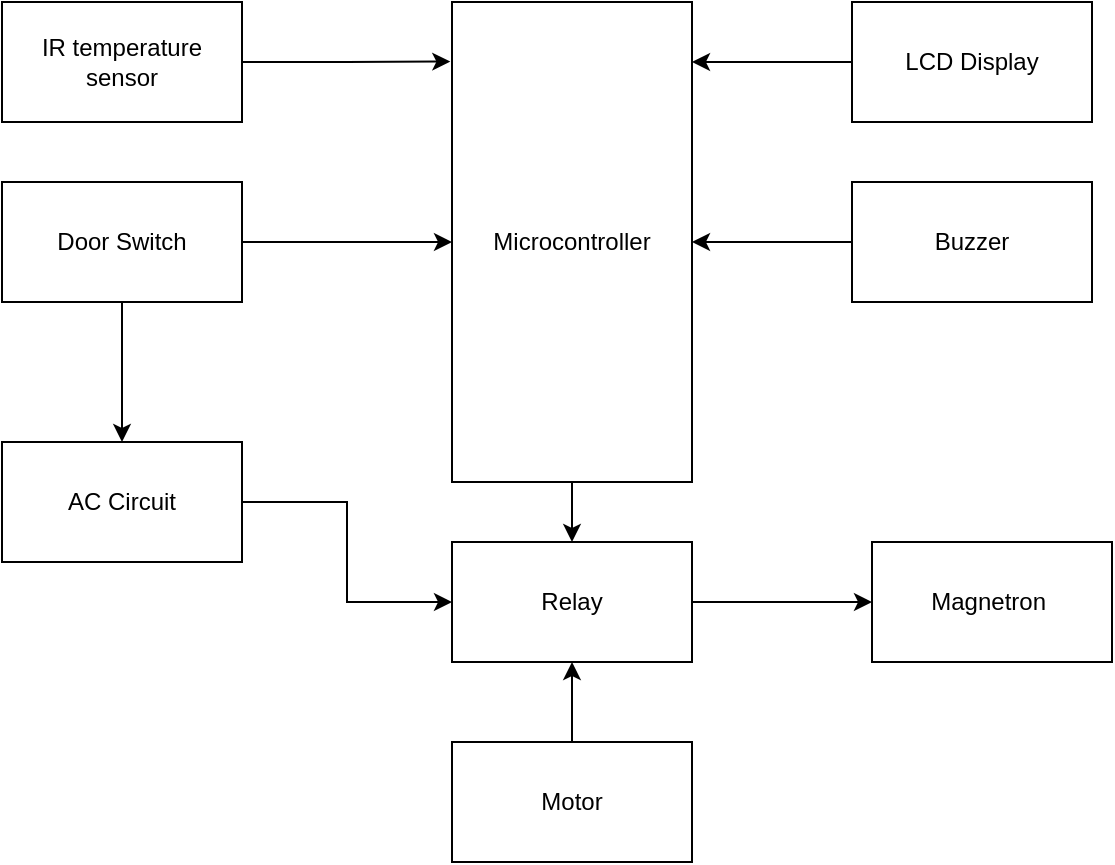 <mxfile version="16.6.1" type="github">
  <diagram id="R2lEEEUBdFMjLlhIrx00" name="Page-1">
    <mxGraphModel dx="1038" dy="547" grid="1" gridSize="10" guides="1" tooltips="1" connect="1" arrows="1" fold="1" page="1" pageScale="1" pageWidth="850" pageHeight="1100" math="0" shadow="0" extFonts="Permanent Marker^https://fonts.googleapis.com/css?family=Permanent+Marker">
      <root>
        <mxCell id="0" />
        <mxCell id="1" parent="0" />
        <mxCell id="xbK4Z9qTtfeHRQF7SksS-20" value="" style="edgeStyle=orthogonalEdgeStyle;rounded=0;orthogonalLoop=1;jettySize=auto;html=1;" edge="1" parent="1" source="xbK4Z9qTtfeHRQF7SksS-1" target="xbK4Z9qTtfeHRQF7SksS-13">
          <mxGeometry relative="1" as="geometry" />
        </mxCell>
        <mxCell id="xbK4Z9qTtfeHRQF7SksS-1" value="Microcontroller" style="rounded=0;whiteSpace=wrap;html=1;" vertex="1" parent="1">
          <mxGeometry x="370" y="110" width="120" height="240" as="geometry" />
        </mxCell>
        <mxCell id="xbK4Z9qTtfeHRQF7SksS-28" style="edgeStyle=orthogonalEdgeStyle;rounded=0;orthogonalLoop=1;jettySize=auto;html=1;entryX=-0.007;entryY=0.124;entryDx=0;entryDy=0;entryPerimeter=0;" edge="1" parent="1" source="xbK4Z9qTtfeHRQF7SksS-5" target="xbK4Z9qTtfeHRQF7SksS-1">
          <mxGeometry relative="1" as="geometry" />
        </mxCell>
        <mxCell id="xbK4Z9qTtfeHRQF7SksS-5" value="IR temperature sensor" style="rounded=0;whiteSpace=wrap;html=1;" vertex="1" parent="1">
          <mxGeometry x="145" y="110" width="120" height="60" as="geometry" />
        </mxCell>
        <mxCell id="xbK4Z9qTtfeHRQF7SksS-19" value="" style="edgeStyle=orthogonalEdgeStyle;rounded=0;orthogonalLoop=1;jettySize=auto;html=1;" edge="1" parent="1" source="xbK4Z9qTtfeHRQF7SksS-6">
          <mxGeometry relative="1" as="geometry">
            <mxPoint x="490" y="140" as="targetPoint" />
          </mxGeometry>
        </mxCell>
        <mxCell id="xbK4Z9qTtfeHRQF7SksS-6" value="LCD Display" style="rounded=0;whiteSpace=wrap;html=1;" vertex="1" parent="1">
          <mxGeometry x="570" y="110" width="120" height="60" as="geometry" />
        </mxCell>
        <mxCell id="xbK4Z9qTtfeHRQF7SksS-17" value="" style="edgeStyle=orthogonalEdgeStyle;rounded=0;orthogonalLoop=1;jettySize=auto;html=1;" edge="1" parent="1" source="xbK4Z9qTtfeHRQF7SksS-9" target="xbK4Z9qTtfeHRQF7SksS-1">
          <mxGeometry relative="1" as="geometry" />
        </mxCell>
        <mxCell id="xbK4Z9qTtfeHRQF7SksS-9" value="Buzzer" style="rounded=0;whiteSpace=wrap;html=1;" vertex="1" parent="1">
          <mxGeometry x="570" y="200" width="120" height="60" as="geometry" />
        </mxCell>
        <mxCell id="xbK4Z9qTtfeHRQF7SksS-10" value="Magnetron&amp;nbsp;" style="rounded=0;whiteSpace=wrap;html=1;" vertex="1" parent="1">
          <mxGeometry x="580" y="380" width="120" height="60" as="geometry" />
        </mxCell>
        <mxCell id="xbK4Z9qTtfeHRQF7SksS-23" value="" style="edgeStyle=orthogonalEdgeStyle;rounded=0;orthogonalLoop=1;jettySize=auto;html=1;" edge="1" parent="1" source="xbK4Z9qTtfeHRQF7SksS-11" target="xbK4Z9qTtfeHRQF7SksS-1">
          <mxGeometry relative="1" as="geometry" />
        </mxCell>
        <mxCell id="xbK4Z9qTtfeHRQF7SksS-29" value="" style="edgeStyle=orthogonalEdgeStyle;rounded=0;orthogonalLoop=1;jettySize=auto;html=1;" edge="1" parent="1" source="xbK4Z9qTtfeHRQF7SksS-11" target="xbK4Z9qTtfeHRQF7SksS-12">
          <mxGeometry relative="1" as="geometry" />
        </mxCell>
        <mxCell id="xbK4Z9qTtfeHRQF7SksS-11" value="Door Switch" style="rounded=0;whiteSpace=wrap;html=1;" vertex="1" parent="1">
          <mxGeometry x="145" y="200" width="120" height="60" as="geometry" />
        </mxCell>
        <mxCell id="xbK4Z9qTtfeHRQF7SksS-32" value="" style="edgeStyle=orthogonalEdgeStyle;rounded=0;orthogonalLoop=1;jettySize=auto;html=1;" edge="1" parent="1" source="xbK4Z9qTtfeHRQF7SksS-12" target="xbK4Z9qTtfeHRQF7SksS-13">
          <mxGeometry relative="1" as="geometry" />
        </mxCell>
        <mxCell id="xbK4Z9qTtfeHRQF7SksS-12" value="AC Circuit" style="rounded=0;whiteSpace=wrap;html=1;" vertex="1" parent="1">
          <mxGeometry x="145" y="330" width="120" height="60" as="geometry" />
        </mxCell>
        <mxCell id="xbK4Z9qTtfeHRQF7SksS-34" value="" style="edgeStyle=orthogonalEdgeStyle;rounded=0;orthogonalLoop=1;jettySize=auto;html=1;" edge="1" parent="1" source="xbK4Z9qTtfeHRQF7SksS-13" target="xbK4Z9qTtfeHRQF7SksS-10">
          <mxGeometry relative="1" as="geometry" />
        </mxCell>
        <mxCell id="xbK4Z9qTtfeHRQF7SksS-13" value="Relay" style="rounded=0;whiteSpace=wrap;html=1;" vertex="1" parent="1">
          <mxGeometry x="370" y="380" width="120" height="60" as="geometry" />
        </mxCell>
        <mxCell id="xbK4Z9qTtfeHRQF7SksS-33" value="" style="edgeStyle=orthogonalEdgeStyle;rounded=0;orthogonalLoop=1;jettySize=auto;html=1;" edge="1" parent="1" source="xbK4Z9qTtfeHRQF7SksS-14" target="xbK4Z9qTtfeHRQF7SksS-13">
          <mxGeometry relative="1" as="geometry" />
        </mxCell>
        <mxCell id="xbK4Z9qTtfeHRQF7SksS-14" value="Motor" style="rounded=0;whiteSpace=wrap;html=1;" vertex="1" parent="1">
          <mxGeometry x="370" y="480" width="120" height="60" as="geometry" />
        </mxCell>
      </root>
    </mxGraphModel>
  </diagram>
</mxfile>
